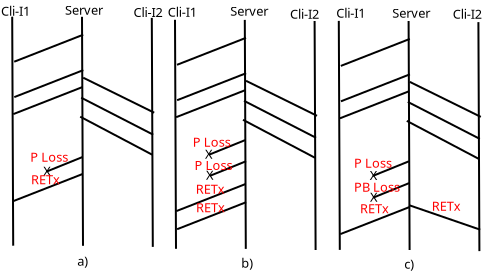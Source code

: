 <?xml version="1.0" encoding="UTF-8"?>
<dia:diagram xmlns:dia="http://www.lysator.liu.se/~alla/dia/">
  <dia:layer name="Background" visible="true" active="true">
    <dia:group>
      <dia:object type="Standard - Line" version="0" id="O0">
        <dia:attribute name="obj_pos">
          <dia:point val="2.1,1"/>
        </dia:attribute>
        <dia:attribute name="obj_bb">
          <dia:rectangle val="2.05,0.95;2.2,12.5"/>
        </dia:attribute>
        <dia:attribute name="conn_endpoints">
          <dia:point val="2.1,1"/>
          <dia:point val="2.15,12.45"/>
        </dia:attribute>
        <dia:attribute name="numcp">
          <dia:int val="1"/>
        </dia:attribute>
      </dia:object>
      <dia:object type="Standard - Line" version="0" id="O1">
        <dia:attribute name="obj_pos">
          <dia:point val="5.59,1.005"/>
        </dia:attribute>
        <dia:attribute name="obj_bb">
          <dia:rectangle val="5.54,0.955;5.69,12.505"/>
        </dia:attribute>
        <dia:attribute name="conn_endpoints">
          <dia:point val="5.59,1.005"/>
          <dia:point val="5.64,12.455"/>
        </dia:attribute>
        <dia:attribute name="numcp">
          <dia:int val="1"/>
        </dia:attribute>
      </dia:object>
      <dia:object type="Standard - Line" version="0" id="O2">
        <dia:attribute name="obj_pos">
          <dia:point val="9.08,1.06"/>
        </dia:attribute>
        <dia:attribute name="obj_bb">
          <dia:rectangle val="9.03,1.01;9.18,12.56"/>
        </dia:attribute>
        <dia:attribute name="conn_endpoints">
          <dia:point val="9.08,1.06"/>
          <dia:point val="9.13,12.51"/>
        </dia:attribute>
        <dia:attribute name="numcp">
          <dia:int val="1"/>
        </dia:attribute>
      </dia:object>
      <dia:object type="Standard - Line" version="0" id="O3">
        <dia:attribute name="obj_pos">
          <dia:point val="5.65,4.05"/>
        </dia:attribute>
        <dia:attribute name="obj_bb">
          <dia:rectangle val="5.583,3.983;9.267,5.867"/>
        </dia:attribute>
        <dia:attribute name="conn_endpoints">
          <dia:point val="5.65,4.05"/>
          <dia:point val="9.2,5.8"/>
        </dia:attribute>
        <dia:attribute name="numcp">
          <dia:int val="1"/>
        </dia:attribute>
      </dia:object>
      <dia:object type="Standard - Line" version="0" id="O4">
        <dia:attribute name="obj_pos">
          <dia:point val="5.55,5.05"/>
        </dia:attribute>
        <dia:attribute name="obj_bb">
          <dia:rectangle val="5.483,4.983;9.217,6.967"/>
        </dia:attribute>
        <dia:attribute name="conn_endpoints">
          <dia:point val="5.55,5.05"/>
          <dia:point val="9.15,6.9"/>
        </dia:attribute>
        <dia:attribute name="numcp">
          <dia:int val="1"/>
        </dia:attribute>
      </dia:object>
      <dia:object type="Standard - Line" version="0" id="O5">
        <dia:attribute name="obj_pos">
          <dia:point val="5.5,6"/>
        </dia:attribute>
        <dia:attribute name="obj_bb">
          <dia:rectangle val="5.432,5.932;9.168,7.968"/>
        </dia:attribute>
        <dia:attribute name="conn_endpoints">
          <dia:point val="5.5,6"/>
          <dia:point val="9.1,7.9"/>
        </dia:attribute>
        <dia:attribute name="numcp">
          <dia:int val="1"/>
        </dia:attribute>
      </dia:object>
      <dia:object type="Standard - Line" version="0" id="O6">
        <dia:attribute name="obj_pos">
          <dia:point val="2.2,3.25"/>
        </dia:attribute>
        <dia:attribute name="obj_bb">
          <dia:rectangle val="2.135,1.835;5.715,3.315"/>
        </dia:attribute>
        <dia:attribute name="conn_endpoints">
          <dia:point val="2.2,3.25"/>
          <dia:point val="5.65,1.9"/>
        </dia:attribute>
        <dia:attribute name="numcp">
          <dia:int val="1"/>
        </dia:attribute>
      </dia:object>
      <dia:object type="Standard - Text" version="1" id="O7">
        <dia:attribute name="obj_pos">
          <dia:point val="3.65,8.95"/>
        </dia:attribute>
        <dia:attribute name="obj_bb">
          <dia:rectangle val="3.65,8.355;4.088,9.102"/>
        </dia:attribute>
        <dia:attribute name="text">
          <dia:composite type="text">
            <dia:attribute name="string">
              <dia:string>#X#</dia:string>
            </dia:attribute>
            <dia:attribute name="font">
              <dia:font family="sans" style="0" name="Helvetica"/>
            </dia:attribute>
            <dia:attribute name="height">
              <dia:real val="0.8"/>
            </dia:attribute>
            <dia:attribute name="pos">
              <dia:point val="3.65,8.95"/>
            </dia:attribute>
            <dia:attribute name="color">
              <dia:color val="#000000"/>
            </dia:attribute>
            <dia:attribute name="alignment">
              <dia:enum val="0"/>
            </dia:attribute>
          </dia:composite>
        </dia:attribute>
        <dia:attribute name="valign">
          <dia:enum val="3"/>
        </dia:attribute>
      </dia:object>
      <dia:object type="Standard - Line" version="0" id="O8">
        <dia:attribute name="obj_pos">
          <dia:point val="2.205,5.02"/>
        </dia:attribute>
        <dia:attribute name="obj_bb">
          <dia:rectangle val="2.14,3.605;5.72,5.085"/>
        </dia:attribute>
        <dia:attribute name="conn_endpoints">
          <dia:point val="2.205,5.02"/>
          <dia:point val="5.655,3.67"/>
        </dia:attribute>
        <dia:attribute name="numcp">
          <dia:int val="1"/>
        </dia:attribute>
      </dia:object>
      <dia:object type="Standard - Line" version="0" id="O9">
        <dia:attribute name="obj_pos">
          <dia:point val="2.155,5.87"/>
        </dia:attribute>
        <dia:attribute name="obj_bb">
          <dia:rectangle val="2.09,4.455;5.67,5.935"/>
        </dia:attribute>
        <dia:attribute name="conn_endpoints">
          <dia:point val="2.155,5.87"/>
          <dia:point val="5.605,4.52"/>
        </dia:attribute>
        <dia:attribute name="numcp">
          <dia:int val="1"/>
        </dia:attribute>
      </dia:object>
      <dia:object type="Standard - Line" version="0" id="O10">
        <dia:attribute name="obj_pos">
          <dia:point val="3.8,8.75"/>
        </dia:attribute>
        <dia:attribute name="obj_bb">
          <dia:rectangle val="3.735,7.955;5.67,8.815"/>
        </dia:attribute>
        <dia:attribute name="conn_endpoints">
          <dia:point val="3.8,8.75"/>
          <dia:point val="5.605,8.02"/>
        </dia:attribute>
        <dia:attribute name="numcp">
          <dia:int val="1"/>
        </dia:attribute>
      </dia:object>
      <dia:object type="Standard - Line" version="0" id="O11">
        <dia:attribute name="obj_pos">
          <dia:point val="10.24,1.155"/>
        </dia:attribute>
        <dia:attribute name="obj_bb">
          <dia:rectangle val="10.19,1.105;10.34,12.655"/>
        </dia:attribute>
        <dia:attribute name="conn_endpoints">
          <dia:point val="10.24,1.155"/>
          <dia:point val="10.29,12.605"/>
        </dia:attribute>
        <dia:attribute name="numcp">
          <dia:int val="1"/>
        </dia:attribute>
      </dia:object>
      <dia:object type="Standard - Line" version="0" id="O12">
        <dia:attribute name="obj_pos">
          <dia:point val="13.73,1.16"/>
        </dia:attribute>
        <dia:attribute name="obj_bb">
          <dia:rectangle val="13.68,1.11;13.831,12.661"/>
        </dia:attribute>
        <dia:attribute name="conn_endpoints">
          <dia:point val="13.73,1.16"/>
          <dia:point val="13.78,12.61"/>
        </dia:attribute>
        <dia:attribute name="numcp">
          <dia:int val="1"/>
        </dia:attribute>
      </dia:object>
      <dia:object type="Standard - Line" version="0" id="O13">
        <dia:attribute name="obj_pos">
          <dia:point val="17.22,1.215"/>
        </dia:attribute>
        <dia:attribute name="obj_bb">
          <dia:rectangle val="17.17,1.165;17.321,12.716"/>
        </dia:attribute>
        <dia:attribute name="conn_endpoints">
          <dia:point val="17.22,1.215"/>
          <dia:point val="17.27,12.665"/>
        </dia:attribute>
        <dia:attribute name="numcp">
          <dia:int val="1"/>
        </dia:attribute>
      </dia:object>
      <dia:object type="Standard - Line" version="0" id="O14">
        <dia:attribute name="obj_pos">
          <dia:point val="13.79,4.205"/>
        </dia:attribute>
        <dia:attribute name="obj_bb">
          <dia:rectangle val="13.723,4.138;17.407,6.022"/>
        </dia:attribute>
        <dia:attribute name="conn_endpoints">
          <dia:point val="13.79,4.205"/>
          <dia:point val="17.34,5.955"/>
        </dia:attribute>
        <dia:attribute name="numcp">
          <dia:int val="1"/>
        </dia:attribute>
      </dia:object>
      <dia:object type="Standard - Line" version="0" id="O15">
        <dia:attribute name="obj_pos">
          <dia:point val="13.69,5.205"/>
        </dia:attribute>
        <dia:attribute name="obj_bb">
          <dia:rectangle val="13.623,5.138;17.358,7.123"/>
        </dia:attribute>
        <dia:attribute name="conn_endpoints">
          <dia:point val="13.69,5.205"/>
          <dia:point val="17.29,7.055"/>
        </dia:attribute>
        <dia:attribute name="numcp">
          <dia:int val="1"/>
        </dia:attribute>
      </dia:object>
      <dia:object type="Standard - Line" version="0" id="O16">
        <dia:attribute name="obj_pos">
          <dia:point val="13.64,6.155"/>
        </dia:attribute>
        <dia:attribute name="obj_bb">
          <dia:rectangle val="13.573,6.088;17.308,8.123"/>
        </dia:attribute>
        <dia:attribute name="conn_endpoints">
          <dia:point val="13.64,6.155"/>
          <dia:point val="17.24,8.055"/>
        </dia:attribute>
        <dia:attribute name="numcp">
          <dia:int val="1"/>
        </dia:attribute>
      </dia:object>
      <dia:object type="Standard - Line" version="0" id="O17">
        <dia:attribute name="obj_pos">
          <dia:point val="10.34,3.405"/>
        </dia:attribute>
        <dia:attribute name="obj_bb">
          <dia:rectangle val="10.275,1.99;13.855,3.47"/>
        </dia:attribute>
        <dia:attribute name="conn_endpoints">
          <dia:point val="10.34,3.405"/>
          <dia:point val="13.79,2.055"/>
        </dia:attribute>
        <dia:attribute name="numcp">
          <dia:int val="1"/>
        </dia:attribute>
      </dia:object>
      <dia:object type="Standard - Text" version="1" id="O18">
        <dia:attribute name="obj_pos">
          <dia:point val="11.79,9.155"/>
        </dia:attribute>
        <dia:attribute name="obj_bb">
          <dia:rectangle val="11.79,8.56;12.228,9.308"/>
        </dia:attribute>
        <dia:attribute name="text">
          <dia:composite type="text">
            <dia:attribute name="string">
              <dia:string>#X#</dia:string>
            </dia:attribute>
            <dia:attribute name="font">
              <dia:font family="sans" style="0" name="Helvetica"/>
            </dia:attribute>
            <dia:attribute name="height">
              <dia:real val="0.8"/>
            </dia:attribute>
            <dia:attribute name="pos">
              <dia:point val="11.79,9.155"/>
            </dia:attribute>
            <dia:attribute name="color">
              <dia:color val="#000000"/>
            </dia:attribute>
            <dia:attribute name="alignment">
              <dia:enum val="0"/>
            </dia:attribute>
          </dia:composite>
        </dia:attribute>
        <dia:attribute name="valign">
          <dia:enum val="3"/>
        </dia:attribute>
      </dia:object>
      <dia:object type="Standard - Line" version="0" id="O19">
        <dia:attribute name="obj_pos">
          <dia:point val="10.345,5.175"/>
        </dia:attribute>
        <dia:attribute name="obj_bb">
          <dia:rectangle val="10.28,3.76;13.86,5.24"/>
        </dia:attribute>
        <dia:attribute name="conn_endpoints">
          <dia:point val="10.345,5.175"/>
          <dia:point val="13.795,3.825"/>
        </dia:attribute>
        <dia:attribute name="numcp">
          <dia:int val="1"/>
        </dia:attribute>
      </dia:object>
      <dia:object type="Standard - Line" version="0" id="O20">
        <dia:attribute name="obj_pos">
          <dia:point val="10.295,6.025"/>
        </dia:attribute>
        <dia:attribute name="obj_bb">
          <dia:rectangle val="10.23,4.61;13.81,6.09"/>
        </dia:attribute>
        <dia:attribute name="conn_endpoints">
          <dia:point val="10.295,6.025"/>
          <dia:point val="13.745,4.675"/>
        </dia:attribute>
        <dia:attribute name="numcp">
          <dia:int val="1"/>
        </dia:attribute>
      </dia:object>
      <dia:object type="Standard - Line" version="0" id="O21">
        <dia:attribute name="obj_pos">
          <dia:point val="11.99,8.955"/>
        </dia:attribute>
        <dia:attribute name="obj_bb">
          <dia:rectangle val="11.925,8.16;13.86,9.02"/>
        </dia:attribute>
        <dia:attribute name="conn_endpoints">
          <dia:point val="11.99,8.955"/>
          <dia:point val="13.795,8.225"/>
        </dia:attribute>
        <dia:attribute name="numcp">
          <dia:int val="1"/>
        </dia:attribute>
      </dia:object>
      <dia:object type="Standard - Line" version="0" id="O22">
        <dia:attribute name="obj_pos">
          <dia:point val="18.43,1.21"/>
        </dia:attribute>
        <dia:attribute name="obj_bb">
          <dia:rectangle val="18.38,1.16;18.53,12.71"/>
        </dia:attribute>
        <dia:attribute name="conn_endpoints">
          <dia:point val="18.43,1.21"/>
          <dia:point val="18.48,12.66"/>
        </dia:attribute>
        <dia:attribute name="numcp">
          <dia:int val="1"/>
        </dia:attribute>
      </dia:object>
      <dia:object type="Standard - Line" version="0" id="O23">
        <dia:attribute name="obj_pos">
          <dia:point val="21.92,1.215"/>
        </dia:attribute>
        <dia:attribute name="obj_bb">
          <dia:rectangle val="21.87,1.165;22.021,12.716"/>
        </dia:attribute>
        <dia:attribute name="conn_endpoints">
          <dia:point val="21.92,1.215"/>
          <dia:point val="21.97,12.665"/>
        </dia:attribute>
        <dia:attribute name="numcp">
          <dia:int val="1"/>
        </dia:attribute>
      </dia:object>
      <dia:object type="Standard - Line" version="0" id="O24">
        <dia:attribute name="obj_pos">
          <dia:point val="25.41,1.27"/>
        </dia:attribute>
        <dia:attribute name="obj_bb">
          <dia:rectangle val="25.36,1.22;25.511,12.771"/>
        </dia:attribute>
        <dia:attribute name="conn_endpoints">
          <dia:point val="25.41,1.27"/>
          <dia:point val="25.46,12.72"/>
        </dia:attribute>
        <dia:attribute name="numcp">
          <dia:int val="1"/>
        </dia:attribute>
      </dia:object>
      <dia:object type="Standard - Line" version="0" id="O25">
        <dia:attribute name="obj_pos">
          <dia:point val="21.98,4.26"/>
        </dia:attribute>
        <dia:attribute name="obj_bb">
          <dia:rectangle val="21.913,4.193;25.597,6.077"/>
        </dia:attribute>
        <dia:attribute name="conn_endpoints">
          <dia:point val="21.98,4.26"/>
          <dia:point val="25.53,6.01"/>
        </dia:attribute>
        <dia:attribute name="numcp">
          <dia:int val="1"/>
        </dia:attribute>
      </dia:object>
      <dia:object type="Standard - Line" version="0" id="O26">
        <dia:attribute name="obj_pos">
          <dia:point val="21.88,5.26"/>
        </dia:attribute>
        <dia:attribute name="obj_bb">
          <dia:rectangle val="21.813,5.193;25.547,7.178"/>
        </dia:attribute>
        <dia:attribute name="conn_endpoints">
          <dia:point val="21.88,5.26"/>
          <dia:point val="25.48,7.11"/>
        </dia:attribute>
        <dia:attribute name="numcp">
          <dia:int val="1"/>
        </dia:attribute>
      </dia:object>
      <dia:object type="Standard - Line" version="0" id="O27">
        <dia:attribute name="obj_pos">
          <dia:point val="21.83,6.21"/>
        </dia:attribute>
        <dia:attribute name="obj_bb">
          <dia:rectangle val="21.763,6.143;25.498,8.178"/>
        </dia:attribute>
        <dia:attribute name="conn_endpoints">
          <dia:point val="21.83,6.21"/>
          <dia:point val="25.43,8.11"/>
        </dia:attribute>
        <dia:attribute name="numcp">
          <dia:int val="1"/>
        </dia:attribute>
      </dia:object>
      <dia:object type="Standard - Line" version="0" id="O28">
        <dia:attribute name="obj_pos">
          <dia:point val="18.53,3.46"/>
        </dia:attribute>
        <dia:attribute name="obj_bb">
          <dia:rectangle val="18.465,2.045;22.045,3.525"/>
        </dia:attribute>
        <dia:attribute name="conn_endpoints">
          <dia:point val="18.53,3.46"/>
          <dia:point val="21.98,2.11"/>
        </dia:attribute>
        <dia:attribute name="numcp">
          <dia:int val="1"/>
        </dia:attribute>
      </dia:object>
      <dia:object type="Standard - Text" version="1" id="O29">
        <dia:attribute name="obj_pos">
          <dia:point val="19.98,9.16"/>
        </dia:attribute>
        <dia:attribute name="obj_bb">
          <dia:rectangle val="19.98,8.565;20.418,9.313"/>
        </dia:attribute>
        <dia:attribute name="text">
          <dia:composite type="text">
            <dia:attribute name="string">
              <dia:string>#X#</dia:string>
            </dia:attribute>
            <dia:attribute name="font">
              <dia:font family="sans" style="0" name="Helvetica"/>
            </dia:attribute>
            <dia:attribute name="height">
              <dia:real val="0.8"/>
            </dia:attribute>
            <dia:attribute name="pos">
              <dia:point val="19.98,9.16"/>
            </dia:attribute>
            <dia:attribute name="color">
              <dia:color val="#000000"/>
            </dia:attribute>
            <dia:attribute name="alignment">
              <dia:enum val="0"/>
            </dia:attribute>
          </dia:composite>
        </dia:attribute>
        <dia:attribute name="valign">
          <dia:enum val="3"/>
        </dia:attribute>
      </dia:object>
      <dia:object type="Standard - Line" version="0" id="O30">
        <dia:attribute name="obj_pos">
          <dia:point val="18.535,5.23"/>
        </dia:attribute>
        <dia:attribute name="obj_bb">
          <dia:rectangle val="18.47,3.815;22.05,5.295"/>
        </dia:attribute>
        <dia:attribute name="conn_endpoints">
          <dia:point val="18.535,5.23"/>
          <dia:point val="21.985,3.88"/>
        </dia:attribute>
        <dia:attribute name="numcp">
          <dia:int val="1"/>
        </dia:attribute>
      </dia:object>
      <dia:object type="Standard - Line" version="0" id="O31">
        <dia:attribute name="obj_pos">
          <dia:point val="18.485,6.08"/>
        </dia:attribute>
        <dia:attribute name="obj_bb">
          <dia:rectangle val="18.42,4.665;22.0,6.145"/>
        </dia:attribute>
        <dia:attribute name="conn_endpoints">
          <dia:point val="18.485,6.08"/>
          <dia:point val="21.935,4.73"/>
        </dia:attribute>
        <dia:attribute name="numcp">
          <dia:int val="1"/>
        </dia:attribute>
      </dia:object>
      <dia:object type="Standard - Line" version="0" id="O32">
        <dia:attribute name="obj_pos">
          <dia:point val="20.13,8.96"/>
        </dia:attribute>
        <dia:attribute name="obj_bb">
          <dia:rectangle val="20.065,8.165;22.0,9.025"/>
        </dia:attribute>
        <dia:attribute name="conn_endpoints">
          <dia:point val="20.13,8.96"/>
          <dia:point val="21.935,8.23"/>
        </dia:attribute>
        <dia:attribute name="numcp">
          <dia:int val="1"/>
        </dia:attribute>
      </dia:object>
      <dia:object type="Standard - Line" version="0" id="O33">
        <dia:attribute name="obj_pos">
          <dia:point val="2.155,10.22"/>
        </dia:attribute>
        <dia:attribute name="obj_bb">
          <dia:rectangle val="2.09,8.805;5.67,10.285"/>
        </dia:attribute>
        <dia:attribute name="conn_endpoints">
          <dia:point val="2.155,10.22"/>
          <dia:point val="5.605,8.87"/>
        </dia:attribute>
        <dia:attribute name="numcp">
          <dia:int val="1"/>
        </dia:attribute>
      </dia:object>
      <dia:object type="Standard - Text" version="1" id="O34">
        <dia:attribute name="obj_pos">
          <dia:point val="11.74,8.1"/>
        </dia:attribute>
        <dia:attribute name="obj_bb">
          <dia:rectangle val="11.74,7.505;12.178,8.253"/>
        </dia:attribute>
        <dia:attribute name="text">
          <dia:composite type="text">
            <dia:attribute name="string">
              <dia:string>#X#</dia:string>
            </dia:attribute>
            <dia:attribute name="font">
              <dia:font family="sans" style="0" name="Helvetica"/>
            </dia:attribute>
            <dia:attribute name="height">
              <dia:real val="0.8"/>
            </dia:attribute>
            <dia:attribute name="pos">
              <dia:point val="11.74,8.1"/>
            </dia:attribute>
            <dia:attribute name="color">
              <dia:color val="#000000"/>
            </dia:attribute>
            <dia:attribute name="alignment">
              <dia:enum val="0"/>
            </dia:attribute>
          </dia:composite>
        </dia:attribute>
        <dia:attribute name="valign">
          <dia:enum val="3"/>
        </dia:attribute>
      </dia:object>
      <dia:object type="Standard - Line" version="0" id="O35">
        <dia:attribute name="obj_pos">
          <dia:point val="11.94,7.9"/>
        </dia:attribute>
        <dia:attribute name="obj_bb">
          <dia:rectangle val="11.875,7.105;13.81,7.965"/>
        </dia:attribute>
        <dia:attribute name="conn_endpoints">
          <dia:point val="11.94,7.9"/>
          <dia:point val="13.745,7.17"/>
        </dia:attribute>
        <dia:attribute name="numcp">
          <dia:int val="1"/>
        </dia:attribute>
      </dia:object>
      <dia:object type="Standard - Line" version="0" id="O36">
        <dia:attribute name="obj_pos">
          <dia:point val="10.305,10.72"/>
        </dia:attribute>
        <dia:attribute name="obj_bb">
          <dia:rectangle val="10.24,9.305;13.82,10.785"/>
        </dia:attribute>
        <dia:attribute name="conn_endpoints">
          <dia:point val="10.305,10.72"/>
          <dia:point val="13.755,9.37"/>
        </dia:attribute>
        <dia:attribute name="numcp">
          <dia:int val="1"/>
        </dia:attribute>
      </dia:object>
      <dia:object type="Standard - Line" version="0" id="O37">
        <dia:attribute name="obj_pos">
          <dia:point val="10.345,11.625"/>
        </dia:attribute>
        <dia:attribute name="obj_bb">
          <dia:rectangle val="10.28,10.21;13.86,11.69"/>
        </dia:attribute>
        <dia:attribute name="conn_endpoints">
          <dia:point val="10.345,11.625"/>
          <dia:point val="13.795,10.275"/>
        </dia:attribute>
        <dia:attribute name="numcp">
          <dia:int val="1"/>
        </dia:attribute>
      </dia:object>
      <dia:object type="Standard - Text" version="1" id="O38">
        <dia:attribute name="obj_pos">
          <dia:point val="19.99,10.25"/>
        </dia:attribute>
        <dia:attribute name="obj_bb">
          <dia:rectangle val="19.99,9.655;20.427,10.403"/>
        </dia:attribute>
        <dia:attribute name="text">
          <dia:composite type="text">
            <dia:attribute name="string">
              <dia:string>#X#</dia:string>
            </dia:attribute>
            <dia:attribute name="font">
              <dia:font family="sans" style="0" name="Helvetica"/>
            </dia:attribute>
            <dia:attribute name="height">
              <dia:real val="0.8"/>
            </dia:attribute>
            <dia:attribute name="pos">
              <dia:point val="19.99,10.25"/>
            </dia:attribute>
            <dia:attribute name="color">
              <dia:color val="#000000"/>
            </dia:attribute>
            <dia:attribute name="alignment">
              <dia:enum val="0"/>
            </dia:attribute>
          </dia:composite>
        </dia:attribute>
        <dia:attribute name="valign">
          <dia:enum val="3"/>
        </dia:attribute>
      </dia:object>
      <dia:object type="Standard - Line" version="0" id="O39">
        <dia:attribute name="obj_pos">
          <dia:point val="20.14,10.05"/>
        </dia:attribute>
        <dia:attribute name="obj_bb">
          <dia:rectangle val="20.075,9.255;22.01,10.115"/>
        </dia:attribute>
        <dia:attribute name="conn_endpoints">
          <dia:point val="20.14,10.05"/>
          <dia:point val="21.945,9.32"/>
        </dia:attribute>
        <dia:attribute name="numcp">
          <dia:int val="1"/>
        </dia:attribute>
      </dia:object>
      <dia:object type="Standard - Line" version="0" id="O40">
        <dia:attribute name="obj_pos">
          <dia:point val="18.505,11.87"/>
        </dia:attribute>
        <dia:attribute name="obj_bb">
          <dia:rectangle val="18.44,10.455;22.02,11.935"/>
        </dia:attribute>
        <dia:attribute name="conn_endpoints">
          <dia:point val="18.505,11.87"/>
          <dia:point val="21.955,10.52"/>
        </dia:attribute>
        <dia:attribute name="numcp">
          <dia:int val="1"/>
        </dia:attribute>
      </dia:object>
      <dia:object type="Standard - Line" version="0" id="O41">
        <dia:attribute name="obj_pos">
          <dia:point val="21.945,10.425"/>
        </dia:attribute>
        <dia:attribute name="obj_bb">
          <dia:rectangle val="21.881,10.361;25.564,11.714"/>
        </dia:attribute>
        <dia:attribute name="conn_endpoints">
          <dia:point val="21.945,10.425"/>
          <dia:point val="25.5,11.65"/>
        </dia:attribute>
        <dia:attribute name="numcp">
          <dia:int val="1"/>
        </dia:attribute>
      </dia:object>
      <dia:object type="Standard - Text" version="1" id="O42">
        <dia:attribute name="obj_pos">
          <dia:point val="21.1,1.05"/>
        </dia:attribute>
        <dia:attribute name="obj_bb">
          <dia:rectangle val="21.1,0.455;23.203,1.202"/>
        </dia:attribute>
        <dia:attribute name="text">
          <dia:composite type="text">
            <dia:attribute name="string">
              <dia:string>#Server#</dia:string>
            </dia:attribute>
            <dia:attribute name="font">
              <dia:font family="sans" style="0" name="Helvetica"/>
            </dia:attribute>
            <dia:attribute name="height">
              <dia:real val="0.8"/>
            </dia:attribute>
            <dia:attribute name="pos">
              <dia:point val="21.1,1.05"/>
            </dia:attribute>
            <dia:attribute name="color">
              <dia:color val="#000000"/>
            </dia:attribute>
            <dia:attribute name="alignment">
              <dia:enum val="0"/>
            </dia:attribute>
          </dia:composite>
        </dia:attribute>
        <dia:attribute name="valign">
          <dia:enum val="3"/>
        </dia:attribute>
      </dia:object>
      <dia:object type="Standard - Text" version="1" id="O43">
        <dia:attribute name="obj_pos">
          <dia:point val="4.74,0.9"/>
        </dia:attribute>
        <dia:attribute name="obj_bb">
          <dia:rectangle val="4.74,0.305;6.843,1.052"/>
        </dia:attribute>
        <dia:attribute name="text">
          <dia:composite type="text">
            <dia:attribute name="string">
              <dia:string>#Server#</dia:string>
            </dia:attribute>
            <dia:attribute name="font">
              <dia:font family="sans" style="0" name="Helvetica"/>
            </dia:attribute>
            <dia:attribute name="height">
              <dia:real val="0.8"/>
            </dia:attribute>
            <dia:attribute name="pos">
              <dia:point val="4.74,0.9"/>
            </dia:attribute>
            <dia:attribute name="color">
              <dia:color val="#000000"/>
            </dia:attribute>
            <dia:attribute name="alignment">
              <dia:enum val="0"/>
            </dia:attribute>
          </dia:composite>
        </dia:attribute>
        <dia:attribute name="valign">
          <dia:enum val="3"/>
        </dia:attribute>
      </dia:object>
      <dia:object type="Standard - Text" version="1" id="O44">
        <dia:attribute name="obj_pos">
          <dia:point val="13,0.95"/>
        </dia:attribute>
        <dia:attribute name="obj_bb">
          <dia:rectangle val="13,0.355;15.102,1.103"/>
        </dia:attribute>
        <dia:attribute name="text">
          <dia:composite type="text">
            <dia:attribute name="string">
              <dia:string>#Server#</dia:string>
            </dia:attribute>
            <dia:attribute name="font">
              <dia:font family="sans" style="0" name="Helvetica"/>
            </dia:attribute>
            <dia:attribute name="height">
              <dia:real val="0.8"/>
            </dia:attribute>
            <dia:attribute name="pos">
              <dia:point val="13,0.95"/>
            </dia:attribute>
            <dia:attribute name="color">
              <dia:color val="#000000"/>
            </dia:attribute>
            <dia:attribute name="alignment">
              <dia:enum val="0"/>
            </dia:attribute>
          </dia:composite>
        </dia:attribute>
        <dia:attribute name="valign">
          <dia:enum val="3"/>
        </dia:attribute>
      </dia:object>
      <dia:object type="Standard - Text" version="1" id="O45">
        <dia:attribute name="obj_pos">
          <dia:point val="18.3,1.05"/>
        </dia:attribute>
        <dia:attribute name="obj_bb">
          <dia:rectangle val="18.3,0.455;19.93,1.202"/>
        </dia:attribute>
        <dia:attribute name="text">
          <dia:composite type="text">
            <dia:attribute name="string">
              <dia:string>#Cli-I1#</dia:string>
            </dia:attribute>
            <dia:attribute name="font">
              <dia:font family="sans" style="0" name="Helvetica"/>
            </dia:attribute>
            <dia:attribute name="height">
              <dia:real val="0.8"/>
            </dia:attribute>
            <dia:attribute name="pos">
              <dia:point val="18.3,1.05"/>
            </dia:attribute>
            <dia:attribute name="color">
              <dia:color val="#000000"/>
            </dia:attribute>
            <dia:attribute name="alignment">
              <dia:enum val="0"/>
            </dia:attribute>
          </dia:composite>
        </dia:attribute>
        <dia:attribute name="valign">
          <dia:enum val="3"/>
        </dia:attribute>
      </dia:object>
      <dia:object type="Standard - Text" version="1" id="O46">
        <dia:attribute name="obj_pos">
          <dia:point val="1.54,0.95"/>
        </dia:attribute>
        <dia:attribute name="obj_bb">
          <dia:rectangle val="1.54,0.355;3.17,1.103"/>
        </dia:attribute>
        <dia:attribute name="text">
          <dia:composite type="text">
            <dia:attribute name="string">
              <dia:string>#Cli-I1#</dia:string>
            </dia:attribute>
            <dia:attribute name="font">
              <dia:font family="sans" style="0" name="Helvetica"/>
            </dia:attribute>
            <dia:attribute name="height">
              <dia:real val="0.8"/>
            </dia:attribute>
            <dia:attribute name="pos">
              <dia:point val="1.54,0.95"/>
            </dia:attribute>
            <dia:attribute name="color">
              <dia:color val="#000000"/>
            </dia:attribute>
            <dia:attribute name="alignment">
              <dia:enum val="0"/>
            </dia:attribute>
          </dia:composite>
        </dia:attribute>
        <dia:attribute name="valign">
          <dia:enum val="3"/>
        </dia:attribute>
      </dia:object>
      <dia:object type="Standard - Text" version="1" id="O47">
        <dia:attribute name="obj_pos">
          <dia:point val="9.88,1.005"/>
        </dia:attribute>
        <dia:attribute name="obj_bb">
          <dia:rectangle val="9.88,0.41;11.51,1.157"/>
        </dia:attribute>
        <dia:attribute name="text">
          <dia:composite type="text">
            <dia:attribute name="string">
              <dia:string>#Cli-I1#</dia:string>
            </dia:attribute>
            <dia:attribute name="font">
              <dia:font family="sans" style="0" name="Helvetica"/>
            </dia:attribute>
            <dia:attribute name="height">
              <dia:real val="0.8"/>
            </dia:attribute>
            <dia:attribute name="pos">
              <dia:point val="9.88,1.005"/>
            </dia:attribute>
            <dia:attribute name="color">
              <dia:color val="#000000"/>
            </dia:attribute>
            <dia:attribute name="alignment">
              <dia:enum val="0"/>
            </dia:attribute>
          </dia:composite>
        </dia:attribute>
        <dia:attribute name="valign">
          <dia:enum val="3"/>
        </dia:attribute>
      </dia:object>
      <dia:object type="Standard - Text" version="1" id="O48">
        <dia:attribute name="obj_pos">
          <dia:point val="8.17,1.01"/>
        </dia:attribute>
        <dia:attribute name="obj_bb">
          <dia:rectangle val="8.17,0.415;9.8,1.163"/>
        </dia:attribute>
        <dia:attribute name="text">
          <dia:composite type="text">
            <dia:attribute name="string">
              <dia:string>#Cli-I2#</dia:string>
            </dia:attribute>
            <dia:attribute name="font">
              <dia:font family="sans" style="0" name="Helvetica"/>
            </dia:attribute>
            <dia:attribute name="height">
              <dia:real val="0.8"/>
            </dia:attribute>
            <dia:attribute name="pos">
              <dia:point val="8.17,1.01"/>
            </dia:attribute>
            <dia:attribute name="color">
              <dia:color val="#000000"/>
            </dia:attribute>
            <dia:attribute name="alignment">
              <dia:enum val="0"/>
            </dia:attribute>
          </dia:composite>
        </dia:attribute>
        <dia:attribute name="valign">
          <dia:enum val="3"/>
        </dia:attribute>
      </dia:object>
      <dia:object type="Standard - Text" version="1" id="O49">
        <dia:attribute name="obj_pos">
          <dia:point val="15.99,1.1"/>
        </dia:attribute>
        <dia:attribute name="obj_bb">
          <dia:rectangle val="15.99,0.505;17.62,1.252"/>
        </dia:attribute>
        <dia:attribute name="text">
          <dia:composite type="text">
            <dia:attribute name="string">
              <dia:string>#Cli-I2#</dia:string>
            </dia:attribute>
            <dia:attribute name="font">
              <dia:font family="sans" style="0" name="Helvetica"/>
            </dia:attribute>
            <dia:attribute name="height">
              <dia:real val="0.8"/>
            </dia:attribute>
            <dia:attribute name="pos">
              <dia:point val="15.99,1.1"/>
            </dia:attribute>
            <dia:attribute name="color">
              <dia:color val="#000000"/>
            </dia:attribute>
            <dia:attribute name="alignment">
              <dia:enum val="0"/>
            </dia:attribute>
          </dia:composite>
        </dia:attribute>
        <dia:attribute name="valign">
          <dia:enum val="3"/>
        </dia:attribute>
      </dia:object>
      <dia:object type="Standard - Text" version="1" id="O50">
        <dia:attribute name="obj_pos">
          <dia:point val="24.13,1.105"/>
        </dia:attribute>
        <dia:attribute name="obj_bb">
          <dia:rectangle val="24.13,0.51;25.76,1.258"/>
        </dia:attribute>
        <dia:attribute name="text">
          <dia:composite type="text">
            <dia:attribute name="string">
              <dia:string>#Cli-I2#</dia:string>
            </dia:attribute>
            <dia:attribute name="font">
              <dia:font family="sans" style="0" name="Helvetica"/>
            </dia:attribute>
            <dia:attribute name="height">
              <dia:real val="0.8"/>
            </dia:attribute>
            <dia:attribute name="pos">
              <dia:point val="24.13,1.105"/>
            </dia:attribute>
            <dia:attribute name="color">
              <dia:color val="#000000"/>
            </dia:attribute>
            <dia:attribute name="alignment">
              <dia:enum val="0"/>
            </dia:attribute>
          </dia:composite>
        </dia:attribute>
        <dia:attribute name="valign">
          <dia:enum val="3"/>
        </dia:attribute>
      </dia:object>
      <dia:object type="Standard - Text" version="1" id="O51">
        <dia:attribute name="obj_pos">
          <dia:point val="3,8.25"/>
        </dia:attribute>
        <dia:attribute name="obj_bb">
          <dia:rectangle val="3,7.655;4.992,8.402"/>
        </dia:attribute>
        <dia:attribute name="text">
          <dia:composite type="text">
            <dia:attribute name="string">
              <dia:string>#P Loss#</dia:string>
            </dia:attribute>
            <dia:attribute name="font">
              <dia:font family="sans" style="0" name="Helvetica"/>
            </dia:attribute>
            <dia:attribute name="height">
              <dia:real val="0.8"/>
            </dia:attribute>
            <dia:attribute name="pos">
              <dia:point val="3,8.25"/>
            </dia:attribute>
            <dia:attribute name="color">
              <dia:color val="#ff0000"/>
            </dia:attribute>
            <dia:attribute name="alignment">
              <dia:enum val="0"/>
            </dia:attribute>
          </dia:composite>
        </dia:attribute>
        <dia:attribute name="valign">
          <dia:enum val="3"/>
        </dia:attribute>
      </dia:object>
      <dia:object type="Standard - Text" version="1" id="O52">
        <dia:attribute name="obj_pos">
          <dia:point val="11.13,7.505"/>
        </dia:attribute>
        <dia:attribute name="obj_bb">
          <dia:rectangle val="11.13,6.91;13.123,7.657"/>
        </dia:attribute>
        <dia:attribute name="text">
          <dia:composite type="text">
            <dia:attribute name="string">
              <dia:string>#P Loss#</dia:string>
            </dia:attribute>
            <dia:attribute name="font">
              <dia:font family="sans" style="0" name="Helvetica"/>
            </dia:attribute>
            <dia:attribute name="height">
              <dia:real val="0.8"/>
            </dia:attribute>
            <dia:attribute name="pos">
              <dia:point val="11.13,7.505"/>
            </dia:attribute>
            <dia:attribute name="color">
              <dia:color val="#ff0000"/>
            </dia:attribute>
            <dia:attribute name="alignment">
              <dia:enum val="0"/>
            </dia:attribute>
          </dia:composite>
        </dia:attribute>
        <dia:attribute name="valign">
          <dia:enum val="3"/>
        </dia:attribute>
      </dia:object>
      <dia:object type="Standard - Text" version="1" id="O53">
        <dia:attribute name="obj_pos">
          <dia:point val="11.22,8.66"/>
        </dia:attribute>
        <dia:attribute name="obj_bb">
          <dia:rectangle val="11.22,8.065;13.213,8.812"/>
        </dia:attribute>
        <dia:attribute name="text">
          <dia:composite type="text">
            <dia:attribute name="string">
              <dia:string>#P Loss#</dia:string>
            </dia:attribute>
            <dia:attribute name="font">
              <dia:font family="sans" style="0" name="Helvetica"/>
            </dia:attribute>
            <dia:attribute name="height">
              <dia:real val="0.8"/>
            </dia:attribute>
            <dia:attribute name="pos">
              <dia:point val="11.22,8.66"/>
            </dia:attribute>
            <dia:attribute name="color">
              <dia:color val="#ff0000"/>
            </dia:attribute>
            <dia:attribute name="alignment">
              <dia:enum val="0"/>
            </dia:attribute>
          </dia:composite>
        </dia:attribute>
        <dia:attribute name="valign">
          <dia:enum val="3"/>
        </dia:attribute>
      </dia:object>
      <dia:object type="Standard - Text" version="1" id="O54">
        <dia:attribute name="obj_pos">
          <dia:point val="19.19,8.55"/>
        </dia:attribute>
        <dia:attribute name="obj_bb">
          <dia:rectangle val="19.19,7.955;21.183,8.703"/>
        </dia:attribute>
        <dia:attribute name="text">
          <dia:composite type="text">
            <dia:attribute name="string">
              <dia:string>#P Loss#</dia:string>
            </dia:attribute>
            <dia:attribute name="font">
              <dia:font family="sans" style="0" name="Helvetica"/>
            </dia:attribute>
            <dia:attribute name="height">
              <dia:real val="0.8"/>
            </dia:attribute>
            <dia:attribute name="pos">
              <dia:point val="19.19,8.55"/>
            </dia:attribute>
            <dia:attribute name="color">
              <dia:color val="#ff0000"/>
            </dia:attribute>
            <dia:attribute name="alignment">
              <dia:enum val="0"/>
            </dia:attribute>
          </dia:composite>
        </dia:attribute>
        <dia:attribute name="valign">
          <dia:enum val="3"/>
        </dia:attribute>
      </dia:object>
      <dia:object type="Standard - Text" version="1" id="O55">
        <dia:attribute name="obj_pos">
          <dia:point val="19.19,9.75"/>
        </dia:attribute>
        <dia:attribute name="obj_bb">
          <dia:rectangle val="19.19,9.155;21.622,9.902"/>
        </dia:attribute>
        <dia:attribute name="text">
          <dia:composite type="text">
            <dia:attribute name="string">
              <dia:string>#PB Loss#</dia:string>
            </dia:attribute>
            <dia:attribute name="font">
              <dia:font family="sans" style="0" name="Helvetica"/>
            </dia:attribute>
            <dia:attribute name="height">
              <dia:real val="0.8"/>
            </dia:attribute>
            <dia:attribute name="pos">
              <dia:point val="19.19,9.75"/>
            </dia:attribute>
            <dia:attribute name="color">
              <dia:color val="#ff0000"/>
            </dia:attribute>
            <dia:attribute name="alignment">
              <dia:enum val="0"/>
            </dia:attribute>
          </dia:composite>
        </dia:attribute>
        <dia:attribute name="valign">
          <dia:enum val="3"/>
        </dia:attribute>
      </dia:object>
      <dia:object type="Standard - Text" version="1" id="O56">
        <dia:attribute name="obj_pos">
          <dia:point val="5.35,13.45"/>
        </dia:attribute>
        <dia:attribute name="obj_bb">
          <dia:rectangle val="5.35,12.855;5.992,13.602"/>
        </dia:attribute>
        <dia:attribute name="text">
          <dia:composite type="text">
            <dia:attribute name="string">
              <dia:string>#a)#</dia:string>
            </dia:attribute>
            <dia:attribute name="font">
              <dia:font family="sans" style="0" name="Helvetica"/>
            </dia:attribute>
            <dia:attribute name="height">
              <dia:real val="0.8"/>
            </dia:attribute>
            <dia:attribute name="pos">
              <dia:point val="5.35,13.45"/>
            </dia:attribute>
            <dia:attribute name="color">
              <dia:color val="#000000"/>
            </dia:attribute>
            <dia:attribute name="alignment">
              <dia:enum val="0"/>
            </dia:attribute>
          </dia:composite>
        </dia:attribute>
        <dia:attribute name="valign">
          <dia:enum val="3"/>
        </dia:attribute>
      </dia:object>
      <dia:object type="Standard - Text" version="1" id="O57">
        <dia:attribute name="obj_pos">
          <dia:point val="13.55,13.55"/>
        </dia:attribute>
        <dia:attribute name="obj_bb">
          <dia:rectangle val="13.55,12.955;14.207,13.703"/>
        </dia:attribute>
        <dia:attribute name="text">
          <dia:composite type="text">
            <dia:attribute name="string">
              <dia:string>#b)#</dia:string>
            </dia:attribute>
            <dia:attribute name="font">
              <dia:font family="sans" style="0" name="Helvetica"/>
            </dia:attribute>
            <dia:attribute name="height">
              <dia:real val="0.8"/>
            </dia:attribute>
            <dia:attribute name="pos">
              <dia:point val="13.55,13.55"/>
            </dia:attribute>
            <dia:attribute name="color">
              <dia:color val="#000000"/>
            </dia:attribute>
            <dia:attribute name="alignment">
              <dia:enum val="0"/>
            </dia:attribute>
          </dia:composite>
        </dia:attribute>
        <dia:attribute name="valign">
          <dia:enum val="3"/>
        </dia:attribute>
      </dia:object>
      <dia:object type="Standard - Text" version="1" id="O58">
        <dia:attribute name="obj_pos">
          <dia:point val="21.7,13.6"/>
        </dia:attribute>
        <dia:attribute name="obj_bb">
          <dia:rectangle val="21.7,13.005;22.302,13.752"/>
        </dia:attribute>
        <dia:attribute name="text">
          <dia:composite type="text">
            <dia:attribute name="string">
              <dia:string>#c)#</dia:string>
            </dia:attribute>
            <dia:attribute name="font">
              <dia:font family="sans" style="0" name="Helvetica"/>
            </dia:attribute>
            <dia:attribute name="height">
              <dia:real val="0.8"/>
            </dia:attribute>
            <dia:attribute name="pos">
              <dia:point val="21.7,13.6"/>
            </dia:attribute>
            <dia:attribute name="color">
              <dia:color val="#000000"/>
            </dia:attribute>
            <dia:attribute name="alignment">
              <dia:enum val="0"/>
            </dia:attribute>
          </dia:composite>
        </dia:attribute>
        <dia:attribute name="valign">
          <dia:enum val="3"/>
        </dia:attribute>
      </dia:object>
      <dia:object type="Standard - Text" version="1" id="O59">
        <dia:attribute name="obj_pos">
          <dia:point val="3.035,9.375"/>
        </dia:attribute>
        <dia:attribute name="obj_bb">
          <dia:rectangle val="3.035,8.78;4.655,9.527"/>
        </dia:attribute>
        <dia:attribute name="text">
          <dia:composite type="text">
            <dia:attribute name="string">
              <dia:string>#RETx#</dia:string>
            </dia:attribute>
            <dia:attribute name="font">
              <dia:font family="sans" style="0" name="Helvetica"/>
            </dia:attribute>
            <dia:attribute name="height">
              <dia:real val="0.8"/>
            </dia:attribute>
            <dia:attribute name="pos">
              <dia:point val="3.035,9.375"/>
            </dia:attribute>
            <dia:attribute name="color">
              <dia:color val="#ff0000"/>
            </dia:attribute>
            <dia:attribute name="alignment">
              <dia:enum val="0"/>
            </dia:attribute>
          </dia:composite>
        </dia:attribute>
        <dia:attribute name="valign">
          <dia:enum val="3"/>
        </dia:attribute>
      </dia:object>
      <dia:object type="Standard - Text" version="1" id="O60">
        <dia:attribute name="obj_pos">
          <dia:point val="11.28,9.85"/>
        </dia:attribute>
        <dia:attribute name="obj_bb">
          <dia:rectangle val="11.28,9.255;12.9,10.002"/>
        </dia:attribute>
        <dia:attribute name="text">
          <dia:composite type="text">
            <dia:attribute name="string">
              <dia:string>#RETx#</dia:string>
            </dia:attribute>
            <dia:attribute name="font">
              <dia:font family="sans" style="0" name="Helvetica"/>
            </dia:attribute>
            <dia:attribute name="height">
              <dia:real val="0.8"/>
            </dia:attribute>
            <dia:attribute name="pos">
              <dia:point val="11.28,9.85"/>
            </dia:attribute>
            <dia:attribute name="color">
              <dia:color val="#ff0000"/>
            </dia:attribute>
            <dia:attribute name="alignment">
              <dia:enum val="0"/>
            </dia:attribute>
          </dia:composite>
        </dia:attribute>
        <dia:attribute name="valign">
          <dia:enum val="3"/>
        </dia:attribute>
      </dia:object>
      <dia:object type="Standard - Text" version="1" id="O61">
        <dia:attribute name="obj_pos">
          <dia:point val="11.285,10.775"/>
        </dia:attribute>
        <dia:attribute name="obj_bb">
          <dia:rectangle val="11.285,10.18;12.905,10.928"/>
        </dia:attribute>
        <dia:attribute name="text">
          <dia:composite type="text">
            <dia:attribute name="string">
              <dia:string>#RETx#</dia:string>
            </dia:attribute>
            <dia:attribute name="font">
              <dia:font family="sans" style="0" name="Helvetica"/>
            </dia:attribute>
            <dia:attribute name="height">
              <dia:real val="0.8"/>
            </dia:attribute>
            <dia:attribute name="pos">
              <dia:point val="11.285,10.775"/>
            </dia:attribute>
            <dia:attribute name="color">
              <dia:color val="#ff0000"/>
            </dia:attribute>
            <dia:attribute name="alignment">
              <dia:enum val="0"/>
            </dia:attribute>
          </dia:composite>
        </dia:attribute>
        <dia:attribute name="valign">
          <dia:enum val="3"/>
        </dia:attribute>
      </dia:object>
      <dia:object type="Standard - Text" version="1" id="O62">
        <dia:attribute name="obj_pos">
          <dia:point val="19.485,10.825"/>
        </dia:attribute>
        <dia:attribute name="obj_bb">
          <dia:rectangle val="19.485,10.23;21.105,10.977"/>
        </dia:attribute>
        <dia:attribute name="text">
          <dia:composite type="text">
            <dia:attribute name="string">
              <dia:string>#RETx#</dia:string>
            </dia:attribute>
            <dia:attribute name="font">
              <dia:font family="sans" style="0" name="Helvetica"/>
            </dia:attribute>
            <dia:attribute name="height">
              <dia:real val="0.8"/>
            </dia:attribute>
            <dia:attribute name="pos">
              <dia:point val="19.485,10.825"/>
            </dia:attribute>
            <dia:attribute name="color">
              <dia:color val="#ff0000"/>
            </dia:attribute>
            <dia:attribute name="alignment">
              <dia:enum val="0"/>
            </dia:attribute>
          </dia:composite>
        </dia:attribute>
        <dia:attribute name="valign">
          <dia:enum val="3"/>
        </dia:attribute>
      </dia:object>
      <dia:object type="Standard - Text" version="1" id="O63">
        <dia:attribute name="obj_pos">
          <dia:point val="23.08,10.7"/>
        </dia:attribute>
        <dia:attribute name="obj_bb">
          <dia:rectangle val="23.08,10.105;24.7,10.852"/>
        </dia:attribute>
        <dia:attribute name="text">
          <dia:composite type="text">
            <dia:attribute name="string">
              <dia:string>#RETx#</dia:string>
            </dia:attribute>
            <dia:attribute name="font">
              <dia:font family="sans" style="0" name="Helvetica"/>
            </dia:attribute>
            <dia:attribute name="height">
              <dia:real val="0.8"/>
            </dia:attribute>
            <dia:attribute name="pos">
              <dia:point val="23.08,10.7"/>
            </dia:attribute>
            <dia:attribute name="color">
              <dia:color val="#ff0000"/>
            </dia:attribute>
            <dia:attribute name="alignment">
              <dia:enum val="0"/>
            </dia:attribute>
          </dia:composite>
        </dia:attribute>
        <dia:attribute name="valign">
          <dia:enum val="3"/>
        </dia:attribute>
      </dia:object>
    </dia:group>
  </dia:layer>
</dia:diagram>
